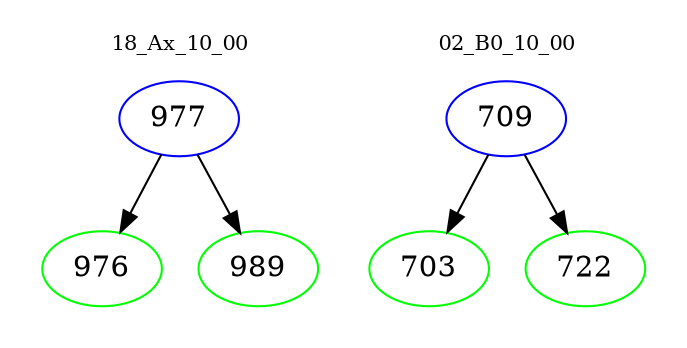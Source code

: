 digraph{
subgraph cluster_0 {
color = white
label = "18_Ax_10_00";
fontsize=10;
T0_977 [label="977", color="blue"]
T0_977 -> T0_976 [color="black"]
T0_976 [label="976", color="green"]
T0_977 -> T0_989 [color="black"]
T0_989 [label="989", color="green"]
}
subgraph cluster_1 {
color = white
label = "02_B0_10_00";
fontsize=10;
T1_709 [label="709", color="blue"]
T1_709 -> T1_703 [color="black"]
T1_703 [label="703", color="green"]
T1_709 -> T1_722 [color="black"]
T1_722 [label="722", color="green"]
}
}
